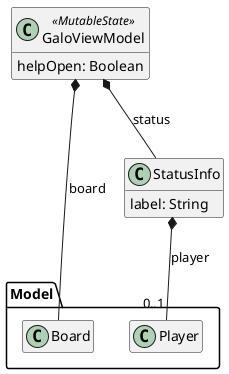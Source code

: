 @startuml
'https://plantuml.com/class-diagram

hide empty members

package Model {
    class Board
    class Player
}

class GaloViewModel <<MutableState>> {
    helpOpen: Boolean
}
GaloViewModel *- Board : board
GaloViewModel *-- StatusInfo: status

class StatusInfo {
    label: String
}
StatusInfo *-- "0..1" Player : player

@enduml